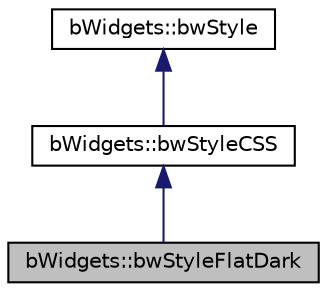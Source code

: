 digraph "bWidgets::bwStyleFlatDark"
{
 // LATEX_PDF_SIZE
  edge [fontname="Helvetica",fontsize="10",labelfontname="Helvetica",labelfontsize="10"];
  node [fontname="Helvetica",fontsize="10",shape=record];
  Node1 [label="bWidgets::bwStyleFlatDark",height=0.2,width=0.4,color="black", fillcolor="grey75", style="filled", fontcolor="black",tooltip=" "];
  Node2 -> Node1 [dir="back",color="midnightblue",fontsize="10",style="solid",fontname="Helvetica"];
  Node2 [label="bWidgets::bwStyleCSS",height=0.2,width=0.4,color="black", fillcolor="white", style="filled",URL="$classbWidgets_1_1bwStyleCSS.html",tooltip="Style-class for CSS driven Styles."];
  Node3 -> Node2 [dir="back",color="midnightblue",fontsize="10",style="solid",fontname="Helvetica"];
  Node3 [label="bWidgets::bwStyle",height=0.2,width=0.4,color="black", fillcolor="white", style="filled",URL="$classbWidgets_1_1bwStyle.html",tooltip=" "];
}
